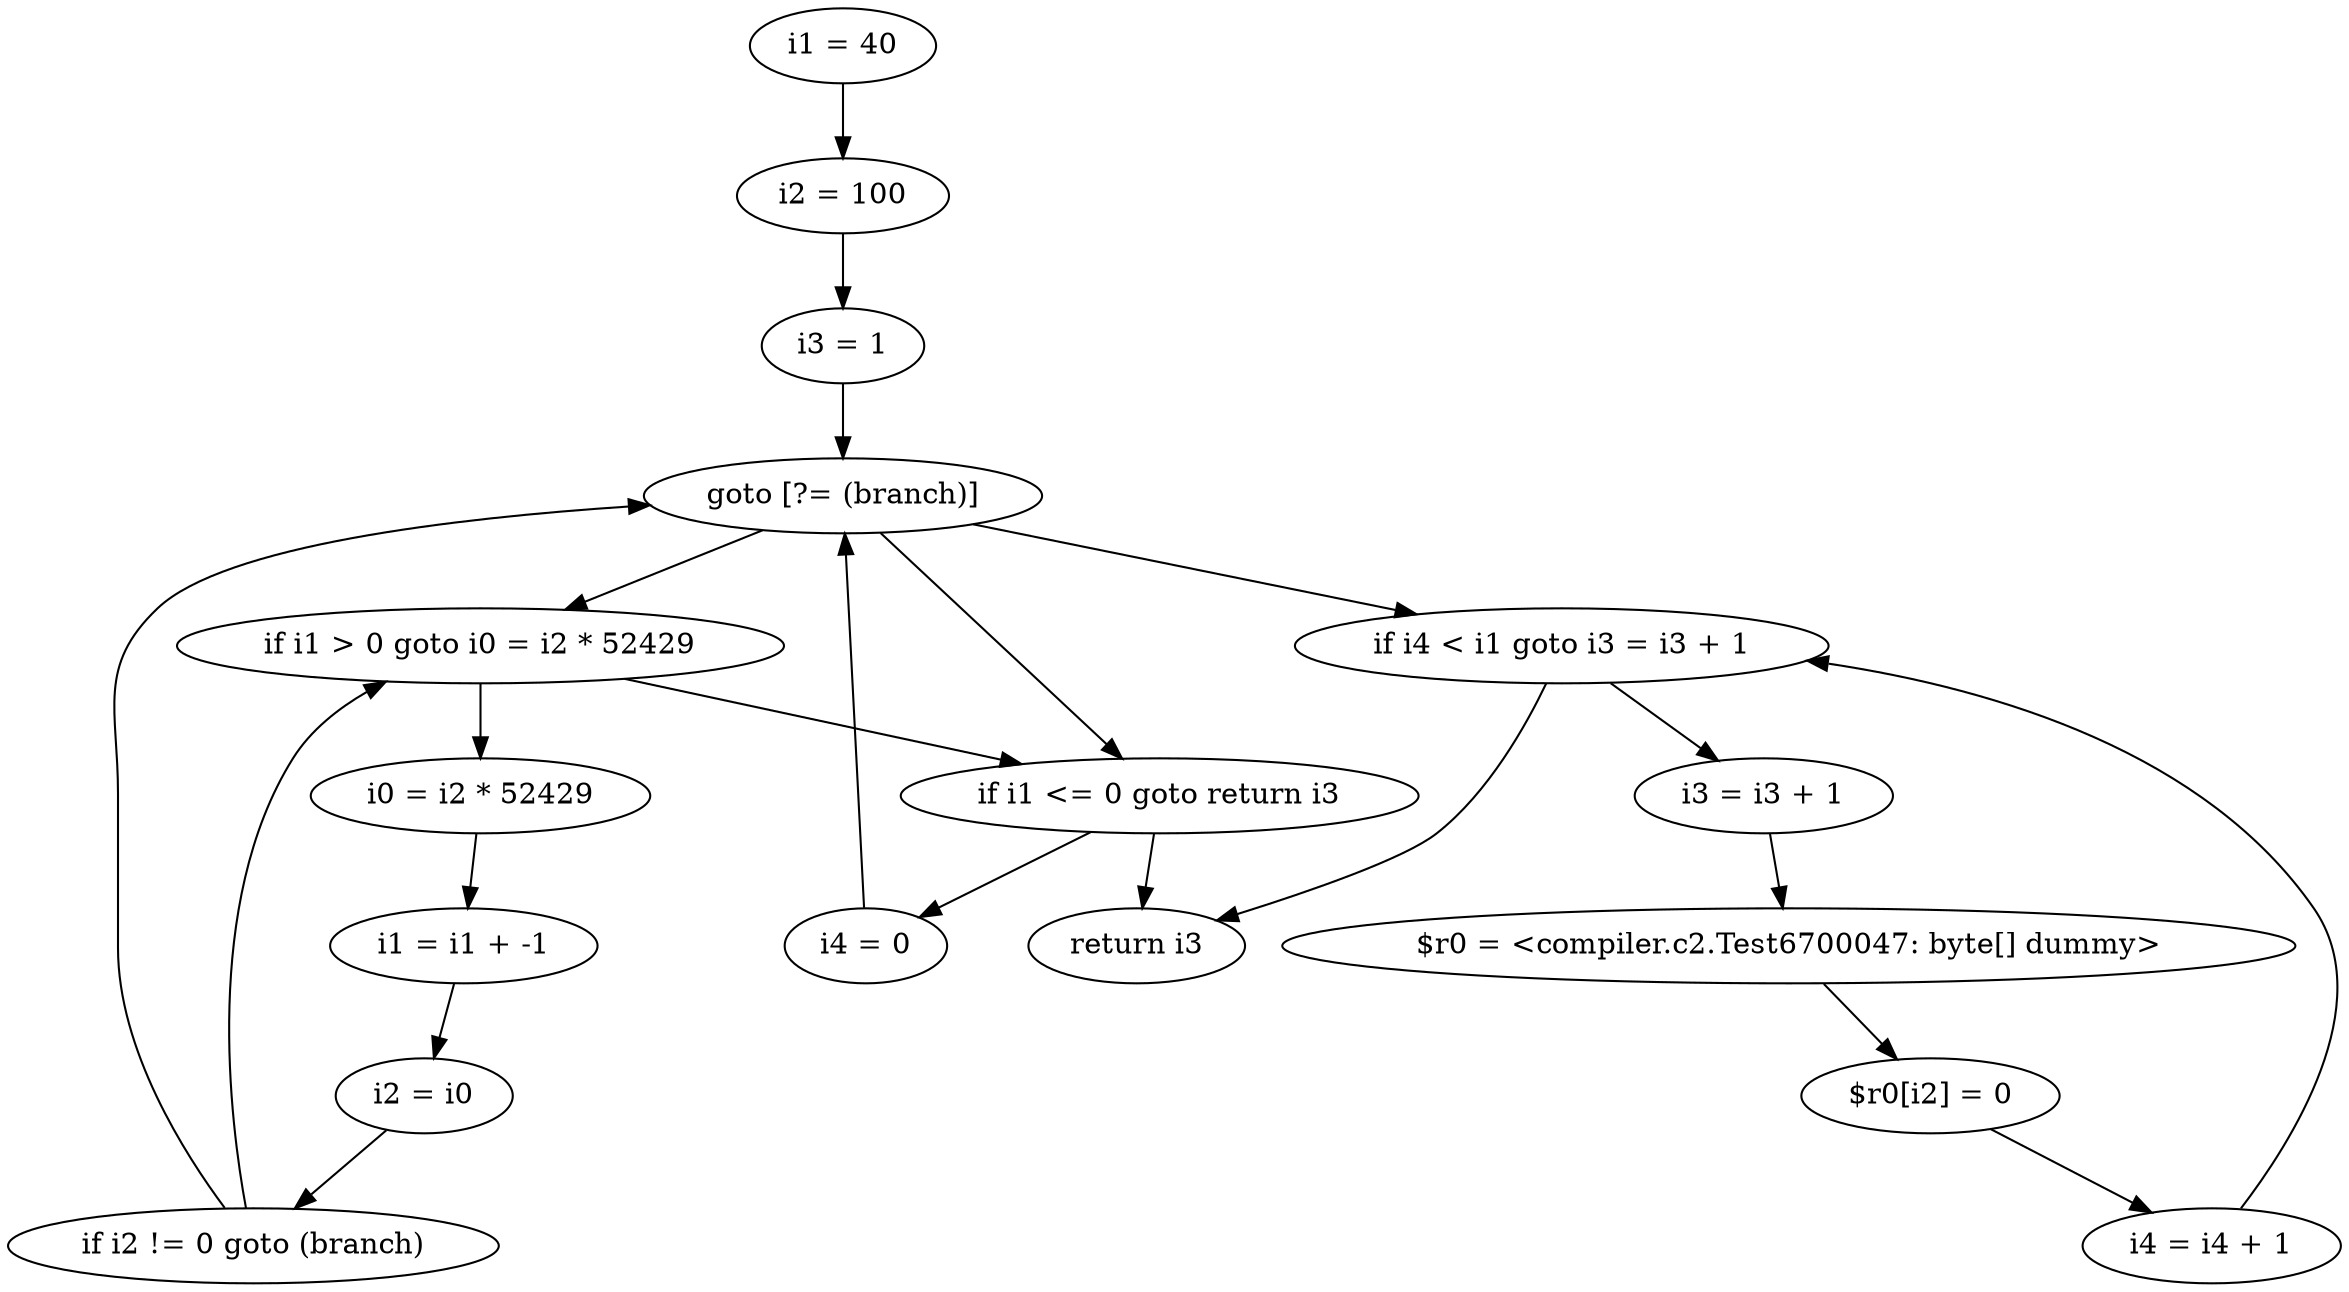 digraph "unitGraph" {
    "i1 = 40"
    "i2 = 100"
    "i3 = 1"
    "goto [?= (branch)]"
    "i0 = i2 * 52429"
    "i1 = i1 + -1"
    "i2 = i0"
    "if i2 != 0 goto (branch)"
    "if i1 > 0 goto i0 = i2 * 52429"
    "if i1 <= 0 goto return i3"
    "i4 = 0"
    "i3 = i3 + 1"
    "$r0 = <compiler.c2.Test6700047: byte[] dummy>"
    "$r0[i2] = 0"
    "i4 = i4 + 1"
    "if i4 < i1 goto i3 = i3 + 1"
    "return i3"
    "i1 = 40"->"i2 = 100";
    "i2 = 100"->"i3 = 1";
    "i3 = 1"->"goto [?= (branch)]";
    "goto [?= (branch)]"->"if i1 > 0 goto i0 = i2 * 52429";
    "i0 = i2 * 52429"->"i1 = i1 + -1";
    "i1 = i1 + -1"->"i2 = i0";
    "i2 = i0"->"if i2 != 0 goto (branch)";
    "if i2 != 0 goto (branch)"->"goto [?= (branch)]";
    "if i2 != 0 goto (branch)"->"if i1 > 0 goto i0 = i2 * 52429";
    "goto [?= (branch)]"->"if i1 <= 0 goto return i3";
    "if i1 > 0 goto i0 = i2 * 52429"->"if i1 <= 0 goto return i3";
    "if i1 > 0 goto i0 = i2 * 52429"->"i0 = i2 * 52429";
    "if i1 <= 0 goto return i3"->"i4 = 0";
    "if i1 <= 0 goto return i3"->"return i3";
    "i4 = 0"->"goto [?= (branch)]";
    "goto [?= (branch)]"->"if i4 < i1 goto i3 = i3 + 1";
    "i3 = i3 + 1"->"$r0 = <compiler.c2.Test6700047: byte[] dummy>";
    "$r0 = <compiler.c2.Test6700047: byte[] dummy>"->"$r0[i2] = 0";
    "$r0[i2] = 0"->"i4 = i4 + 1";
    "i4 = i4 + 1"->"if i4 < i1 goto i3 = i3 + 1";
    "if i4 < i1 goto i3 = i3 + 1"->"return i3";
    "if i4 < i1 goto i3 = i3 + 1"->"i3 = i3 + 1";
}
